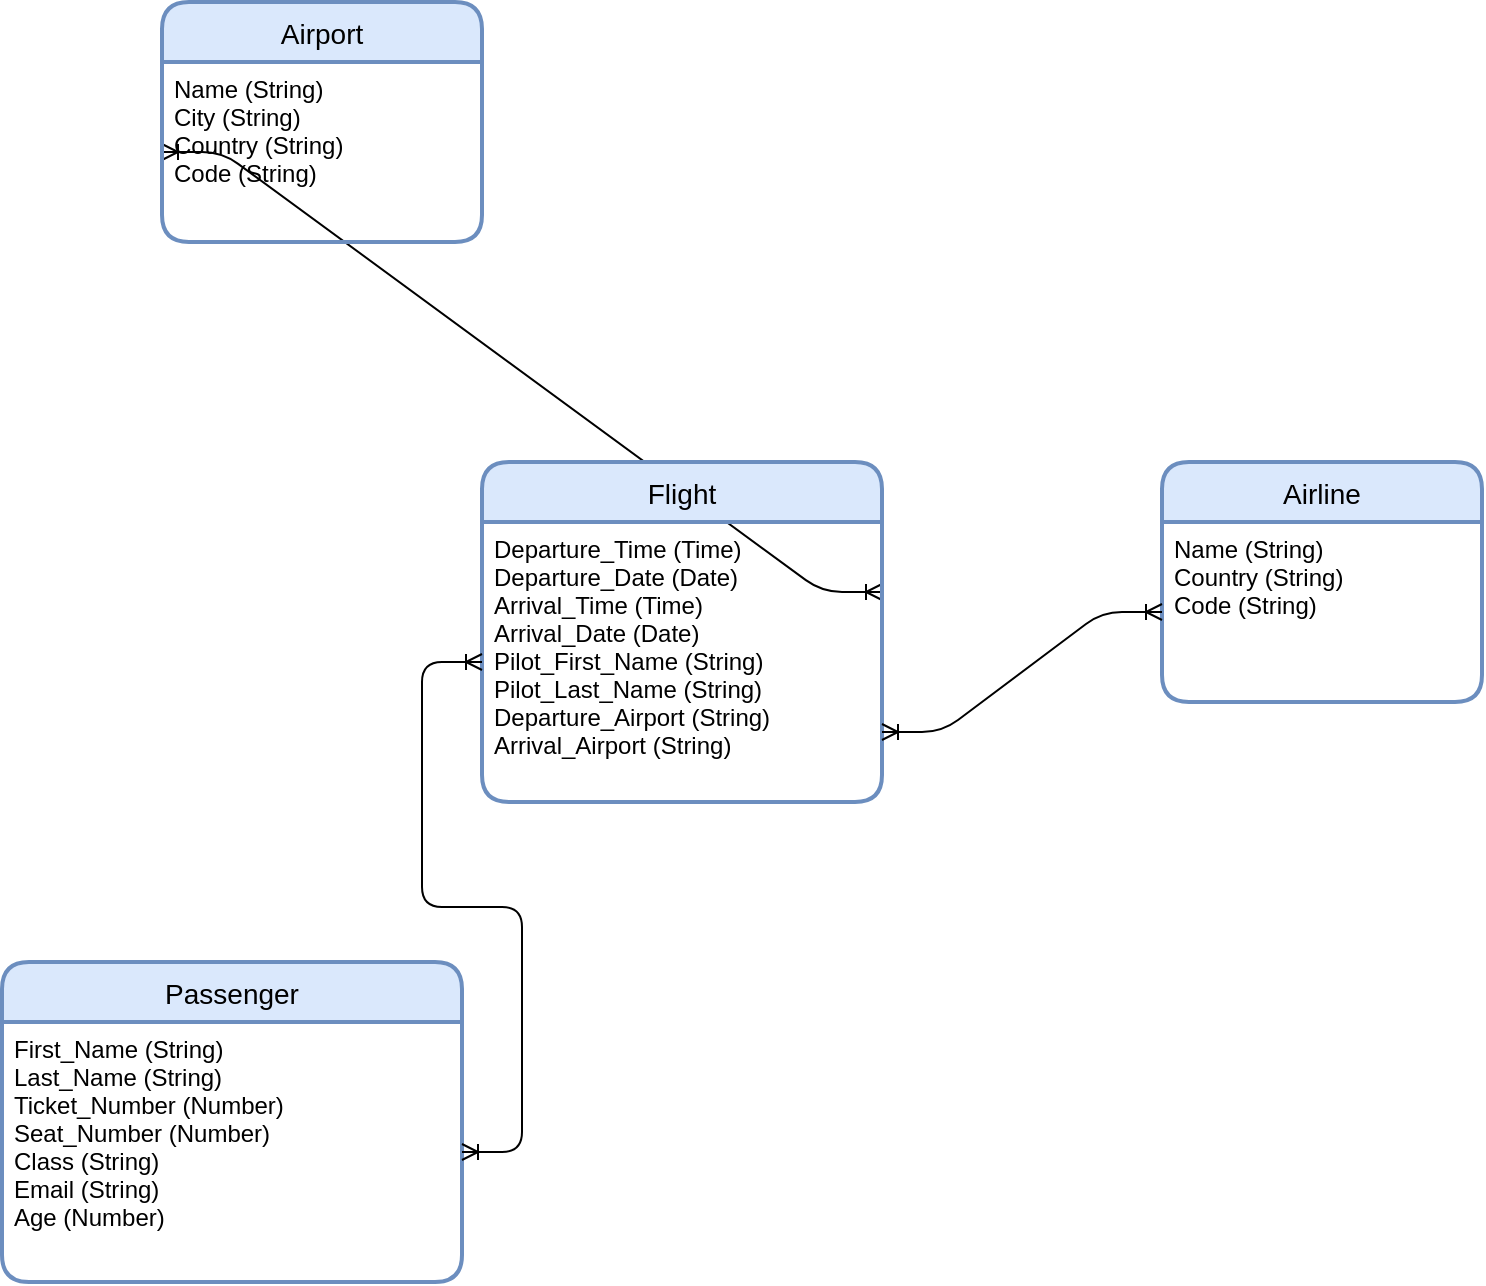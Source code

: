 <mxfile version="13.5.3" type="google"><diagram id="PaL8bHfIaoy0U-6FqzRW" name="Page-1"><mxGraphModel dx="1006" dy="717" grid="1" gridSize="10" guides="1" tooltips="1" connect="1" arrows="1" fold="1" page="1" pageScale="1" pageWidth="850" pageHeight="1100" math="0" shadow="0"><root><mxCell id="0"/><mxCell id="1" parent="0"/><mxCell id="B8WjdT0yzG8V3y6RxI5F-1" value="" style="edgeStyle=entityRelationEdgeStyle;fontSize=12;html=1;endArrow=ERoneToMany;startArrow=ERoneToMany;entryX=0;entryY=0.5;entryDx=0;entryDy=0;exitX=1;exitY=0.25;exitDx=0;exitDy=0;" edge="1" parent="1" source="PZ0ZtJk7U974CZc2FM_F-2" target="PZ0ZtJk7U974CZc2FM_F-4"><mxGeometry width="100" height="100" relative="1" as="geometry"><mxPoint x="460" y="140" as="sourcePoint"/><mxPoint x="210" y="210" as="targetPoint"/></mxGeometry></mxCell><mxCell id="PZ0ZtJk7U974CZc2FM_F-1" value="Flight" style="swimlane;childLayout=stackLayout;horizontal=1;startSize=30;horizontalStack=0;rounded=1;fontSize=14;fontStyle=0;strokeWidth=2;resizeParent=0;resizeLast=1;shadow=0;dashed=0;align=center;fillColor=#dae8fc;strokeColor=#6c8ebf;" parent="1" vertex="1"><mxGeometry x="280" y="270" width="200" height="170" as="geometry"/></mxCell><mxCell id="PZ0ZtJk7U974CZc2FM_F-2" value="Departure_Time (Time)&#10;Departure_Date (Date)&#10;Arrival_Time (Time)&#10;Arrival_Date (Date)&#10;Pilot_First_Name (String)&#10;Pilot_Last_Name (String)&#10;Departure_Airport (String)&#10;Arrival_Airport (String)&#10;" style="align=left;strokeColor=none;fillColor=none;spacingLeft=4;fontSize=12;verticalAlign=top;resizable=0;rotatable=0;part=1;" parent="PZ0ZtJk7U974CZc2FM_F-1" vertex="1"><mxGeometry y="30" width="200" height="140" as="geometry"/></mxCell><mxCell id="PZ0ZtJk7U974CZc2FM_F-7" value="Passenger" style="swimlane;childLayout=stackLayout;horizontal=1;startSize=30;horizontalStack=0;rounded=1;fontSize=14;fontStyle=0;strokeWidth=2;resizeParent=0;resizeLast=1;shadow=0;dashed=0;align=center;fillColor=#dae8fc;strokeColor=#6c8ebf;" parent="1" vertex="1"><mxGeometry x="40" y="520" width="230" height="160" as="geometry"/></mxCell><mxCell id="PZ0ZtJk7U974CZc2FM_F-8" value="First_Name (String)&#10;Last_Name (String)&#10;Ticket_Number (Number)&#10;Seat_Number (Number)&#10;Class (String)&#10;Email (String)&#10;Age (Number)" style="align=left;strokeColor=none;fillColor=none;spacingLeft=4;fontSize=12;verticalAlign=top;resizable=0;rotatable=0;part=1;" parent="PZ0ZtJk7U974CZc2FM_F-7" vertex="1"><mxGeometry y="30" width="230" height="130" as="geometry"/></mxCell><mxCell id="B8WjdT0yzG8V3y6RxI5F-4" value="" style="edgeStyle=entityRelationEdgeStyle;fontSize=12;html=1;endArrow=ERoneToMany;startArrow=ERoneToMany;entryX=0;entryY=0.5;entryDx=0;entryDy=0;exitX=1;exitY=0.5;exitDx=0;exitDy=0;" edge="1" parent="1" source="PZ0ZtJk7U974CZc2FM_F-8" target="PZ0ZtJk7U974CZc2FM_F-2"><mxGeometry width="100" height="100" relative="1" as="geometry"><mxPoint x="290" y="600" as="sourcePoint"/><mxPoint x="390" y="500" as="targetPoint"/></mxGeometry></mxCell><mxCell id="PZ0ZtJk7U974CZc2FM_F-3" value="Airport" style="swimlane;childLayout=stackLayout;horizontal=1;startSize=30;horizontalStack=0;rounded=1;fontSize=14;fontStyle=0;strokeWidth=2;resizeParent=0;resizeLast=1;shadow=0;dashed=0;align=center;fillColor=#dae8fc;strokeColor=#6c8ebf;" parent="1" vertex="1"><mxGeometry x="120" y="40" width="160" height="120" as="geometry"/></mxCell><mxCell id="PZ0ZtJk7U974CZc2FM_F-4" value="Name (String)&#10;City (String)&#10;Country (String)&#10;Code (String)&#10;" style="align=left;strokeColor=none;fillColor=none;spacingLeft=4;fontSize=12;verticalAlign=top;resizable=0;rotatable=0;part=1;" parent="PZ0ZtJk7U974CZc2FM_F-3" vertex="1"><mxGeometry y="30" width="160" height="90" as="geometry"/></mxCell><mxCell id="PZ0ZtJk7U974CZc2FM_F-5" value="Airline" style="swimlane;childLayout=stackLayout;horizontal=1;startSize=30;horizontalStack=0;rounded=1;fontSize=14;fontStyle=0;strokeWidth=2;resizeParent=0;resizeLast=1;shadow=0;dashed=0;align=center;fillColor=#dae8fc;strokeColor=#6c8ebf;" parent="1" vertex="1"><mxGeometry x="620" y="270" width="160" height="120" as="geometry"/></mxCell><mxCell id="PZ0ZtJk7U974CZc2FM_F-6" value="Name (String)&#10;Country (String)&#10;Code (String)" style="align=left;strokeColor=none;fillColor=none;spacingLeft=4;fontSize=12;verticalAlign=top;resizable=0;rotatable=0;part=1;" parent="PZ0ZtJk7U974CZc2FM_F-5" vertex="1"><mxGeometry y="30" width="160" height="90" as="geometry"/></mxCell><mxCell id="B8WjdT0yzG8V3y6RxI5F-5" value="" style="edgeStyle=entityRelationEdgeStyle;fontSize=12;html=1;endArrow=ERoneToMany;startArrow=ERoneToMany;entryX=0;entryY=0.5;entryDx=0;entryDy=0;exitX=1;exitY=0.75;exitDx=0;exitDy=0;" edge="1" parent="1" source="PZ0ZtJk7U974CZc2FM_F-2" target="PZ0ZtJk7U974CZc2FM_F-6"><mxGeometry width="100" height="100" relative="1" as="geometry"><mxPoint x="520" y="390" as="sourcePoint"/><mxPoint x="580" y="470" as="targetPoint"/></mxGeometry></mxCell></root></mxGraphModel></diagram></mxfile>
